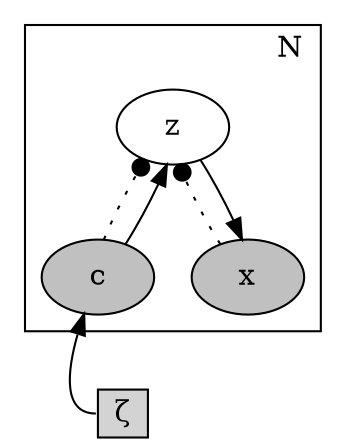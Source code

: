 digraph {
    compound=true;
    rankdir=BT;
	subgraph cluster_N {
        {rank = same; x; c; }
		label=N; labeljust=r; labelloc=b;
        z -> x;
		z [label="z" fillcolor=white shape=ellipse style=filled];
		x [label="x" fillcolor=grey shape=ellipse style=filled];
		c [label="c" fillcolor=grey shape=ellipse style=filled];
        x -> z [style=dotted, 
        arrowhead=dot,
        ];
        c -> z [style=dotted, 
        arrowhead=dot,
        ];
        c -> z;
    }
    n -> c [arrowtail=tee,tailport=w,];
    n [label="ζ", shape=box, width=0.20,height=0.2,style=filled, ];
}

